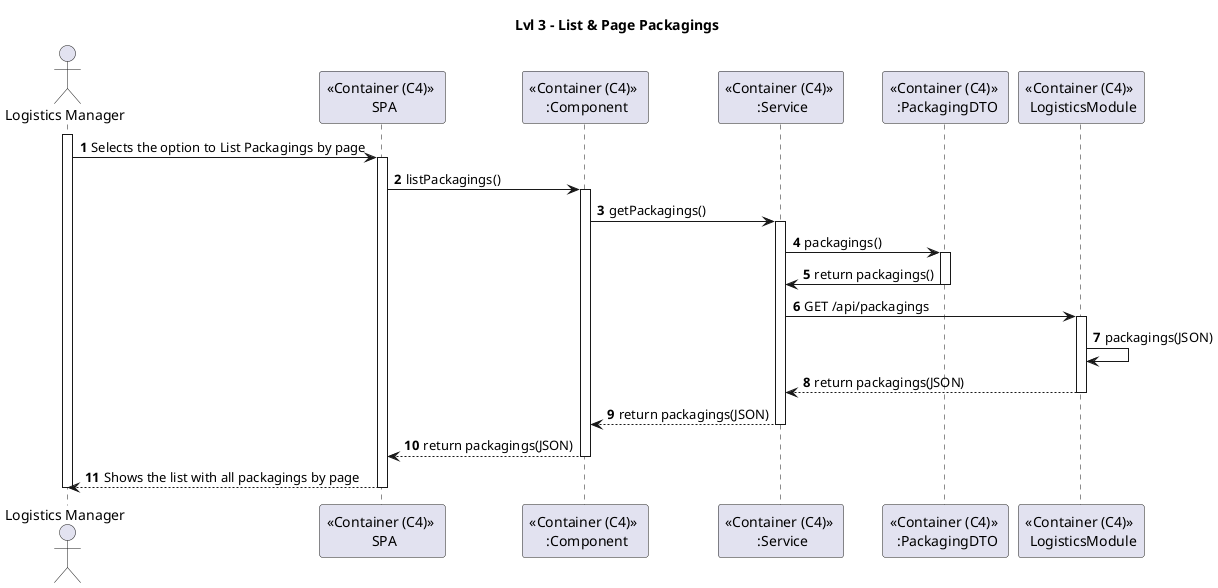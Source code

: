 @startuml US

title Lvl 3 - List & Page Packagings

autonumber

actor "Logistics Manager" as LM
participant "<< Container (C4) >> \n SPA" as S
participant "<< Container (C4) >> \n :Component" as C
participant "<< Container (C4) >> \n :Service" as SV
participant "<< Container (C4) >> \n :PackagingDTO" as DTO
participant "<< Container (C4) >> \n LogisticsModule" as LG



activate LM
LM -> S : Selects the option to List Packagings by page

activate S
S -> C : listPackagings()
activate C

C -> SV : getPackagings()
activate SV

SV -> DTO : packagings()
activate DTO

DTO -> SV : return packagings()
deactivate DTO

SV -> LG : GET /api/packagings
activate LG

LG -> LG : packagings(JSON)

LG --> SV : return packagings(JSON)
deactivate LG

SV --> C : return packagings(JSON)
deactivate SV

C --> S : return packagings(JSON)
deactivate C
S --> LM : Shows the list with all packagings by page
deactivate S

deactivate LM

@enduml

@enduml